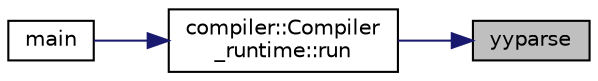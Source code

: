 digraph "yyparse"
{
 // LATEX_PDF_SIZE
  edge [fontname="Helvetica",fontsize="10",labelfontname="Helvetica",labelfontsize="10"];
  node [fontname="Helvetica",fontsize="10",shape=record];
  rankdir="RL";
  Node1 [label="yyparse",height=0.2,width=0.4,color="black", fillcolor="grey75", style="filled", fontcolor="black",tooltip=" "];
  Node1 -> Node2 [dir="back",color="midnightblue",fontsize="10",style="solid",fontname="Helvetica"];
  Node2 [label="compiler::Compiler\l_runtime::run",height=0.2,width=0.4,color="black", fillcolor="white", style="filled",URL="$classcompiler_1_1_compiler__runtime.html#ace8975a4a327d2b4a69e929a0c015873",tooltip=" "];
  Node2 -> Node3 [dir="back",color="midnightblue",fontsize="10",style="solid",fontname="Helvetica"];
  Node3 [label="main",height=0.2,width=0.4,color="black", fillcolor="white", style="filled",URL="$main_8cc.html#a217dbf8b442f20279ea00b898af96f52",tooltip=" "];
}
